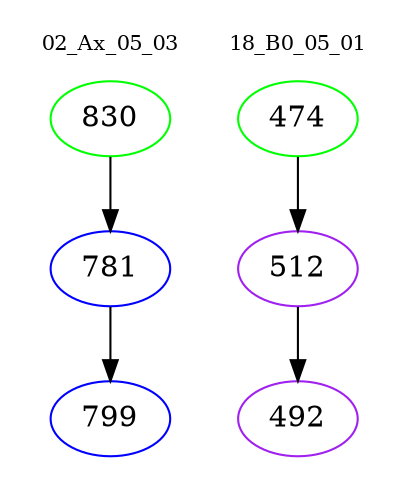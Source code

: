 digraph{
subgraph cluster_0 {
color = white
label = "02_Ax_05_03";
fontsize=10;
T0_830 [label="830", color="green"]
T0_830 -> T0_781 [color="black"]
T0_781 [label="781", color="blue"]
T0_781 -> T0_799 [color="black"]
T0_799 [label="799", color="blue"]
}
subgraph cluster_1 {
color = white
label = "18_B0_05_01";
fontsize=10;
T1_474 [label="474", color="green"]
T1_474 -> T1_512 [color="black"]
T1_512 [label="512", color="purple"]
T1_512 -> T1_492 [color="black"]
T1_492 [label="492", color="purple"]
}
}
